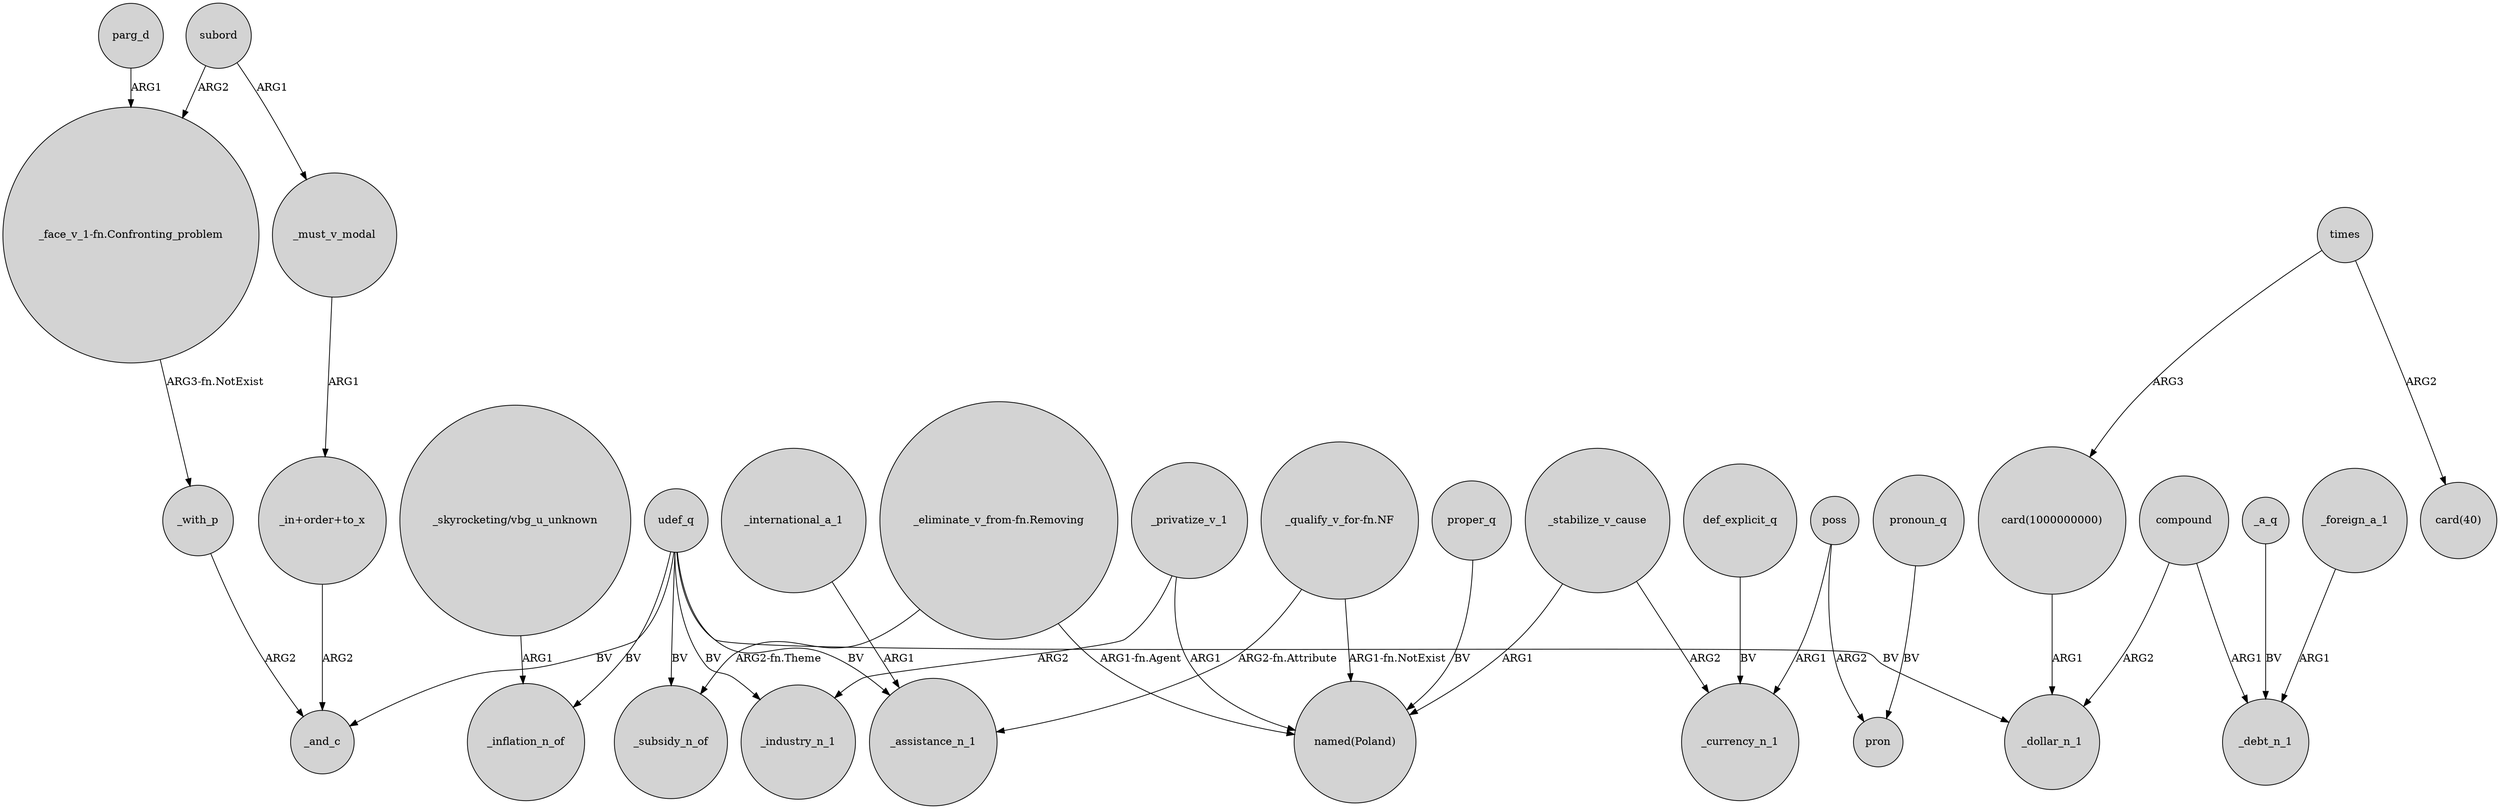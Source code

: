 digraph {
	node [shape=circle style=filled]
	_with_p -> _and_c [label=ARG2]
	udef_q -> _inflation_n_of [label=BV]
	compound -> _debt_n_1 [label=ARG1]
	"_eliminate_v_from-fn.Removing" -> _subsidy_n_of [label="ARG2-fn.Theme"]
	poss -> pron [label=ARG2]
	times -> "card(40)" [label=ARG2]
	"_qualify_v_for-fn.NF" -> "named(Poland)" [label="ARG1-fn.NotExist"]
	_stabilize_v_cause -> "named(Poland)" [label=ARG1]
	_stabilize_v_cause -> _currency_n_1 [label=ARG2]
	_international_a_1 -> _assistance_n_1 [label=ARG1]
	"_skyrocketing/vbg_u_unknown" -> _inflation_n_of [label=ARG1]
	times -> "card(1000000000)" [label=ARG3]
	parg_d -> "_face_v_1-fn.Confronting_problem" [label=ARG1]
	proper_q -> "named(Poland)" [label=BV]
	pronoun_q -> pron [label=BV]
	udef_q -> _assistance_n_1 [label=BV]
	_a_q -> _debt_n_1 [label=BV]
	subord -> _must_v_modal [label=ARG1]
	_privatize_v_1 -> "named(Poland)" [label=ARG1]
	subord -> "_face_v_1-fn.Confronting_problem" [label=ARG2]
	_foreign_a_1 -> _debt_n_1 [label=ARG1]
	_privatize_v_1 -> _industry_n_1 [label=ARG2]
	"_in+order+to_x" -> _and_c [label=ARG2]
	"_qualify_v_for-fn.NF" -> _assistance_n_1 [label="ARG2-fn.Attribute"]
	"_face_v_1-fn.Confronting_problem" -> _with_p [label="ARG3-fn.NotExist"]
	udef_q -> _subsidy_n_of [label=BV]
	poss -> _currency_n_1 [label=ARG1]
	"_eliminate_v_from-fn.Removing" -> "named(Poland)" [label="ARG1-fn.Agent"]
	"card(1000000000)" -> _dollar_n_1 [label=ARG1]
	compound -> _dollar_n_1 [label=ARG2]
	udef_q -> _and_c [label=BV]
	def_explicit_q -> _currency_n_1 [label=BV]
	udef_q -> _industry_n_1 [label=BV]
	udef_q -> _dollar_n_1 [label=BV]
	_must_v_modal -> "_in+order+to_x" [label=ARG1]
}
